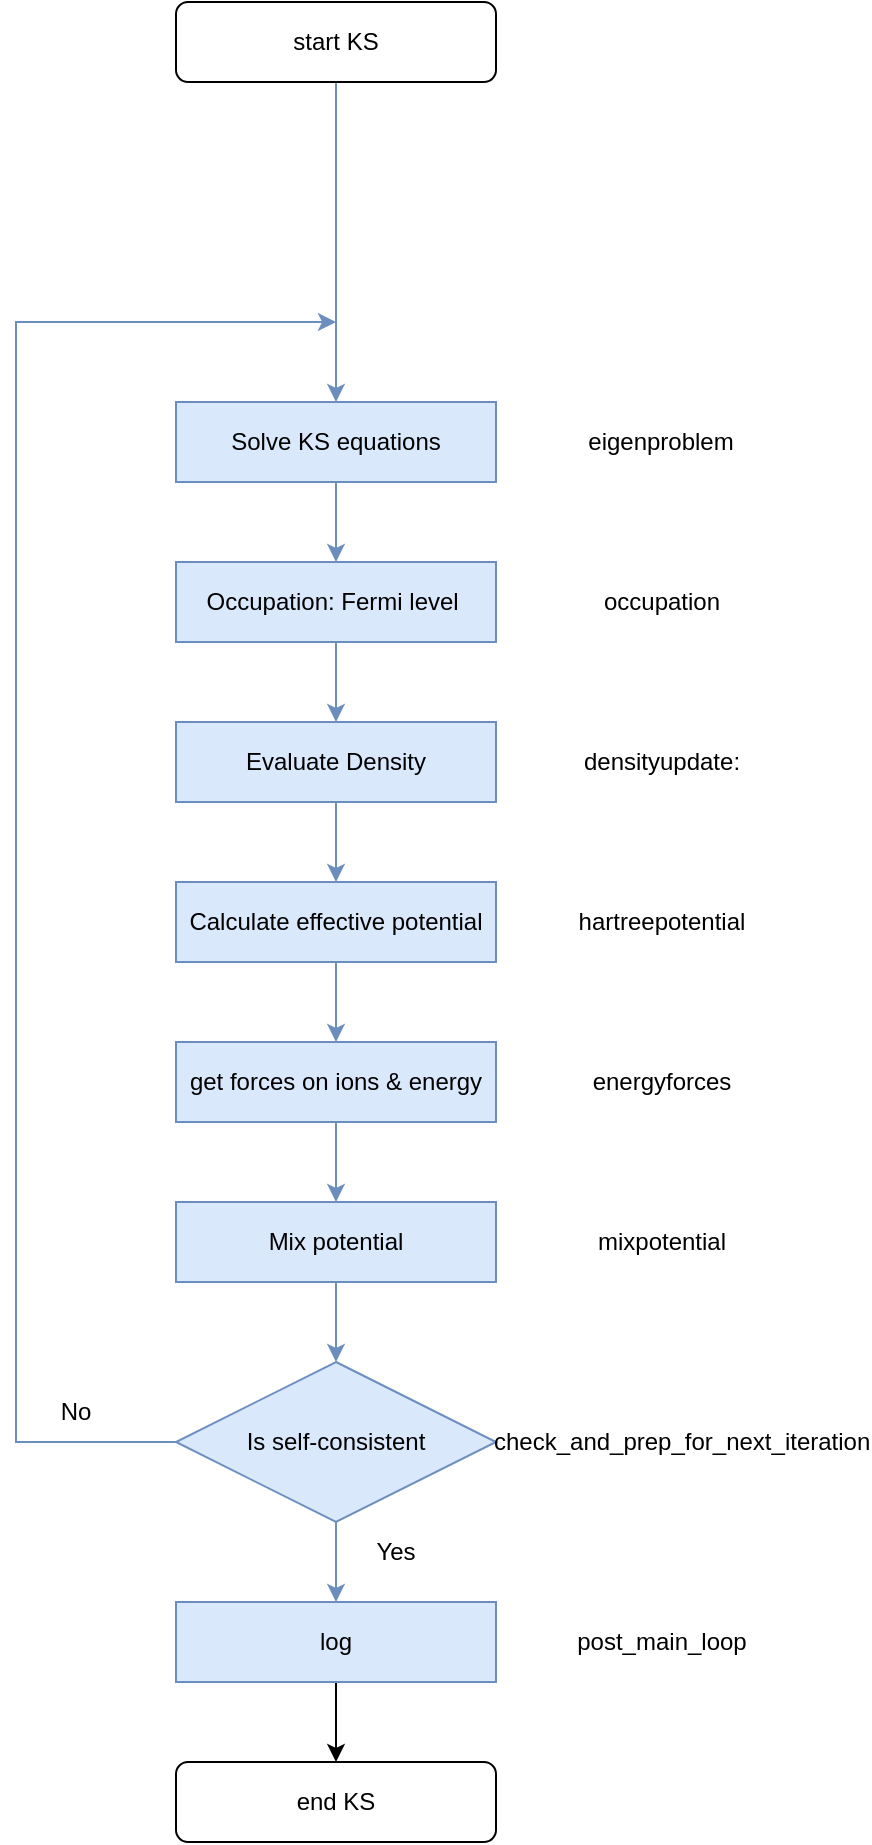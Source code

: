 <mxfile version="22.1.3" type="github">
  <diagram name="Page-1" id="CadC4ivdR4K4E-BQkL5t">
    <mxGraphModel dx="2074" dy="1120" grid="1" gridSize="10" guides="1" tooltips="1" connect="1" arrows="1" fold="1" page="1" pageScale="1" pageWidth="827" pageHeight="1169" math="0" shadow="0">
      <root>
        <mxCell id="0" />
        <mxCell id="1" parent="0" />
        <mxCell id="mWVV7jf4pfqnD_XnGMs0-1" value="Solve KS equations" style="rounded=0;whiteSpace=wrap;html=1;fillColor=#dae8fc;strokeColor=#6c8ebf;" vertex="1" parent="1">
          <mxGeometry x="480" y="280" width="160" height="40" as="geometry" />
        </mxCell>
        <mxCell id="mWVV7jf4pfqnD_XnGMs0-2" value="" style="endArrow=classic;html=1;rounded=0;fillColor=#dae8fc;strokeColor=#6c8ebf;entryX=0.5;entryY=0;entryDx=0;entryDy=0;exitX=0.5;exitY=1;exitDx=0;exitDy=0;" edge="1" parent="1" source="mWVV7jf4pfqnD_XnGMs0-10" target="mWVV7jf4pfqnD_XnGMs0-21">
          <mxGeometry width="50" height="50" relative="1" as="geometry">
            <mxPoint x="560" y="480" as="sourcePoint" />
            <mxPoint x="560" y="520" as="targetPoint" />
          </mxGeometry>
        </mxCell>
        <mxCell id="mWVV7jf4pfqnD_XnGMs0-3" value="" style="endArrow=classic;html=1;rounded=0;fillColor=#dae8fc;strokeColor=#6c8ebf;exitX=0.5;exitY=1;exitDx=0;exitDy=0;" edge="1" parent="1" source="mWVV7jf4pfqnD_XnGMs0-24" target="mWVV7jf4pfqnD_XnGMs0-5">
          <mxGeometry width="50" height="50" relative="1" as="geometry">
            <mxPoint x="560" y="660" as="sourcePoint" />
            <mxPoint x="440" y="610" as="targetPoint" />
          </mxGeometry>
        </mxCell>
        <mxCell id="mWVV7jf4pfqnD_XnGMs0-4" value="" style="edgeStyle=orthogonalEdgeStyle;rounded=0;orthogonalLoop=1;jettySize=auto;html=1;fillColor=#dae8fc;strokeColor=#6c8ebf;" edge="1" parent="1" source="mWVV7jf4pfqnD_XnGMs0-5" target="mWVV7jf4pfqnD_XnGMs0-27">
          <mxGeometry relative="1" as="geometry" />
        </mxCell>
        <mxCell id="mWVV7jf4pfqnD_XnGMs0-5" value="Is self-consistent" style="rhombus;whiteSpace=wrap;html=1;verticalAlign=middle;fillColor=#dae8fc;strokeColor=#6c8ebf;" vertex="1" parent="1">
          <mxGeometry x="480" y="760" width="160" height="80" as="geometry" />
        </mxCell>
        <mxCell id="mWVV7jf4pfqnD_XnGMs0-6" value="" style="endArrow=classic;html=1;rounded=0;exitX=0;exitY=0.5;exitDx=0;exitDy=0;fillColor=#dae8fc;strokeColor=#6c8ebf;" edge="1" parent="1" source="mWVV7jf4pfqnD_XnGMs0-5">
          <mxGeometry width="50" height="50" relative="1" as="geometry">
            <mxPoint x="390" y="660" as="sourcePoint" />
            <mxPoint x="560" y="240" as="targetPoint" />
            <Array as="points">
              <mxPoint x="400" y="800" />
              <mxPoint x="400" y="240" />
            </Array>
          </mxGeometry>
        </mxCell>
        <mxCell id="mWVV7jf4pfqnD_XnGMs0-7" style="edgeStyle=orthogonalEdgeStyle;rounded=0;orthogonalLoop=1;jettySize=auto;html=1;exitX=0.5;exitY=1;exitDx=0;exitDy=0;" edge="1" parent="1">
          <mxGeometry relative="1" as="geometry">
            <mxPoint x="560" y="880" as="sourcePoint" />
            <mxPoint x="560" y="880" as="targetPoint" />
          </mxGeometry>
        </mxCell>
        <mxCell id="mWVV7jf4pfqnD_XnGMs0-8" value="Yes" style="text;html=1;strokeColor=none;fillColor=none;align=center;verticalAlign=middle;whiteSpace=wrap;rounded=0;" vertex="1" parent="1">
          <mxGeometry x="560" y="840" width="60" height="30" as="geometry" />
        </mxCell>
        <mxCell id="mWVV7jf4pfqnD_XnGMs0-9" value="No" style="text;html=1;strokeColor=none;fillColor=none;align=center;verticalAlign=middle;whiteSpace=wrap;rounded=0;" vertex="1" parent="1">
          <mxGeometry x="400" y="770" width="60" height="30" as="geometry" />
        </mxCell>
        <mxCell id="mWVV7jf4pfqnD_XnGMs0-10" value="Occupation: Fermi level&amp;nbsp;" style="rounded=0;whiteSpace=wrap;html=1;fillColor=#dae8fc;strokeColor=#6c8ebf;" vertex="1" parent="1">
          <mxGeometry x="480" y="360" width="160" height="40" as="geometry" />
        </mxCell>
        <mxCell id="mWVV7jf4pfqnD_XnGMs0-11" value="" style="endArrow=classic;html=1;rounded=0;exitX=0.5;exitY=1;exitDx=0;exitDy=0;fillColor=#dae8fc;strokeColor=#6c8ebf;" edge="1" parent="1" source="mWVV7jf4pfqnD_XnGMs0-1" target="mWVV7jf4pfqnD_XnGMs0-10">
          <mxGeometry width="50" height="50" relative="1" as="geometry">
            <mxPoint x="570" y="270" as="sourcePoint" />
            <mxPoint x="560" y="340" as="targetPoint" />
          </mxGeometry>
        </mxCell>
        <mxCell id="mWVV7jf4pfqnD_XnGMs0-12" value="densityupdate:" style="text;html=1;strokeColor=none;fillColor=none;align=center;verticalAlign=middle;whiteSpace=wrap;rounded=0;" vertex="1" parent="1">
          <mxGeometry x="677.5" y="440" width="90" height="40" as="geometry" />
        </mxCell>
        <mxCell id="mWVV7jf4pfqnD_XnGMs0-13" value="hartreepotential" style="text;whiteSpace=wrap;verticalAlign=middle;align=center;" vertex="1" parent="1">
          <mxGeometry x="677.5" y="520" width="90" height="40" as="geometry" />
        </mxCell>
        <mxCell id="mWVV7jf4pfqnD_XnGMs0-14" value="occupation" style="text;whiteSpace=wrap;html=1;verticalAlign=middle;align=center;" vertex="1" parent="1">
          <mxGeometry x="677.5" y="360" width="90" height="40" as="geometry" />
        </mxCell>
        <mxCell id="mWVV7jf4pfqnD_XnGMs0-15" value="eigenproblem" style="text;html=1;strokeColor=none;fillColor=none;align=center;verticalAlign=middle;whiteSpace=wrap;rounded=0;" vertex="1" parent="1">
          <mxGeometry x="670" y="280" width="105" height="40" as="geometry" />
        </mxCell>
        <mxCell id="mWVV7jf4pfqnD_XnGMs0-16" value="check_and_prep_for_next_iteration" style="text;whiteSpace=wrap;verticalAlign=middle;" vertex="1" parent="1">
          <mxGeometry x="637" y="780" width="190" height="40" as="geometry" />
        </mxCell>
        <mxCell id="mWVV7jf4pfqnD_XnGMs0-17" style="edgeStyle=orthogonalEdgeStyle;rounded=0;orthogonalLoop=1;jettySize=auto;html=1;exitX=0.5;exitY=1;exitDx=0;exitDy=0;entryX=0.5;entryY=0;entryDx=0;entryDy=0;fillColor=#dae8fc;strokeColor=#6c8ebf;" edge="1" parent="1" source="mWVV7jf4pfqnD_XnGMs0-18" target="mWVV7jf4pfqnD_XnGMs0-22">
          <mxGeometry relative="1" as="geometry">
            <mxPoint x="560" y="620" as="targetPoint" />
          </mxGeometry>
        </mxCell>
        <mxCell id="mWVV7jf4pfqnD_XnGMs0-18" value="Calculate effective potential" style="rounded=0;whiteSpace=wrap;html=1;fillColor=#dae8fc;strokeColor=#6c8ebf;" vertex="1" parent="1">
          <mxGeometry x="480" y="520" width="160" height="40" as="geometry" />
        </mxCell>
        <mxCell id="mWVV7jf4pfqnD_XnGMs0-19" value="energyforces" style="text;whiteSpace=wrap;html=1;verticalAlign=middle;align=center;" vertex="1" parent="1">
          <mxGeometry x="677.5" y="600" width="90" height="40" as="geometry" />
        </mxCell>
        <mxCell id="mWVV7jf4pfqnD_XnGMs0-20" value="" style="edgeStyle=orthogonalEdgeStyle;rounded=0;orthogonalLoop=1;jettySize=auto;html=1;fillColor=#dae8fc;strokeColor=#6c8ebf;" edge="1" parent="1" source="mWVV7jf4pfqnD_XnGMs0-21" target="mWVV7jf4pfqnD_XnGMs0-18">
          <mxGeometry relative="1" as="geometry" />
        </mxCell>
        <mxCell id="mWVV7jf4pfqnD_XnGMs0-21" value="Evaluate Density" style="rounded=0;whiteSpace=wrap;html=1;fillColor=#dae8fc;strokeColor=#6c8ebf;" vertex="1" parent="1">
          <mxGeometry x="480" y="440" width="160" height="40" as="geometry" />
        </mxCell>
        <mxCell id="mWVV7jf4pfqnD_XnGMs0-22" value="get forces on ions &amp;amp; energy" style="rounded=0;whiteSpace=wrap;html=1;fillColor=#dae8fc;strokeColor=#6c8ebf;" vertex="1" parent="1">
          <mxGeometry x="480" y="600" width="160" height="40" as="geometry" />
        </mxCell>
        <mxCell id="mWVV7jf4pfqnD_XnGMs0-23" value="" style="endArrow=classic;html=1;rounded=0;fillColor=#dae8fc;strokeColor=#6c8ebf;exitX=0.5;exitY=1;exitDx=0;exitDy=0;" edge="1" parent="1" source="mWVV7jf4pfqnD_XnGMs0-22" target="mWVV7jf4pfqnD_XnGMs0-24">
          <mxGeometry width="50" height="50" relative="1" as="geometry">
            <mxPoint x="560" y="660" as="sourcePoint" />
            <mxPoint x="560" y="760" as="targetPoint" />
          </mxGeometry>
        </mxCell>
        <mxCell id="mWVV7jf4pfqnD_XnGMs0-24" value="Mix potential" style="rounded=0;whiteSpace=wrap;html=1;fillColor=#dae8fc;strokeColor=#6c8ebf;" vertex="1" parent="1">
          <mxGeometry x="480" y="680" width="160" height="40" as="geometry" />
        </mxCell>
        <mxCell id="mWVV7jf4pfqnD_XnGMs0-25" value="mixpotential" style="text;whiteSpace=wrap;html=1;verticalAlign=middle;align=center;" vertex="1" parent="1">
          <mxGeometry x="677.5" y="680" width="90" height="40" as="geometry" />
        </mxCell>
        <mxCell id="mWVV7jf4pfqnD_XnGMs0-30" value="" style="edgeStyle=orthogonalEdgeStyle;rounded=0;orthogonalLoop=1;jettySize=auto;html=1;" edge="1" parent="1" source="mWVV7jf4pfqnD_XnGMs0-27" target="mWVV7jf4pfqnD_XnGMs0-29">
          <mxGeometry relative="1" as="geometry" />
        </mxCell>
        <mxCell id="mWVV7jf4pfqnD_XnGMs0-27" value="log" style="whiteSpace=wrap;html=1;fillColor=#dae8fc;strokeColor=#6c8ebf;" vertex="1" parent="1">
          <mxGeometry x="480" y="880" width="160" height="40" as="geometry" />
        </mxCell>
        <mxCell id="mWVV7jf4pfqnD_XnGMs0-28" value="post_main_loop" style="text;whiteSpace=wrap;html=1;verticalAlign=middle;align=center;" vertex="1" parent="1">
          <mxGeometry x="677.5" y="880" width="90" height="40" as="geometry" />
        </mxCell>
        <mxCell id="mWVV7jf4pfqnD_XnGMs0-29" value="end KS" style="rounded=1;whiteSpace=wrap;html=1;" vertex="1" parent="1">
          <mxGeometry x="480" y="960" width="160" height="40" as="geometry" />
        </mxCell>
        <mxCell id="mWVV7jf4pfqnD_XnGMs0-31" value="" style="endArrow=classic;html=1;rounded=0;entryX=0.5;entryY=0;entryDx=0;entryDy=0;fillColor=#dae8fc;strokeColor=#6c8ebf;exitX=0.5;exitY=1;exitDx=0;exitDy=0;" edge="1" parent="1" source="mWVV7jf4pfqnD_XnGMs0-32" target="mWVV7jf4pfqnD_XnGMs0-1">
          <mxGeometry width="50" height="50" relative="1" as="geometry">
            <mxPoint x="560" y="200" as="sourcePoint" />
            <mxPoint x="510" y="80" as="targetPoint" />
            <Array as="points">
              <mxPoint x="560" y="240" />
            </Array>
          </mxGeometry>
        </mxCell>
        <mxCell id="mWVV7jf4pfqnD_XnGMs0-32" value="start KS" style="rounded=1;whiteSpace=wrap;html=1;" vertex="1" parent="1">
          <mxGeometry x="480" y="80" width="160" height="40" as="geometry" />
        </mxCell>
      </root>
    </mxGraphModel>
  </diagram>
</mxfile>
